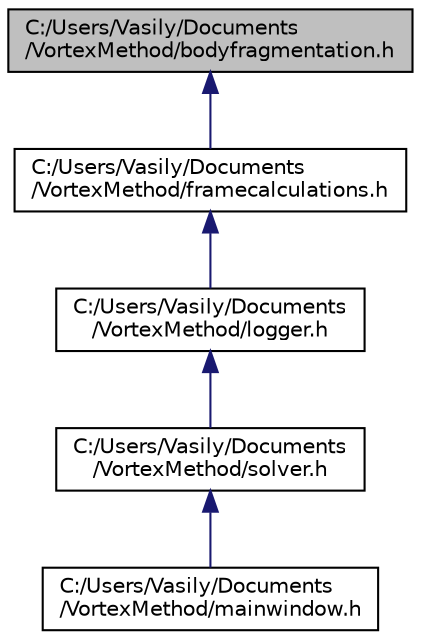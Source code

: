 digraph "C:/Users/Vasily/Documents/VortexMethod/bodyfragmentation.h"
{
  edge [fontname="Helvetica",fontsize="10",labelfontname="Helvetica",labelfontsize="10"];
  node [fontname="Helvetica",fontsize="10",shape=record];
  Node11 [label="C:/Users/Vasily/Documents\l/VortexMethod/bodyfragmentation.h",height=0.2,width=0.4,color="black", fillcolor="grey75", style="filled", fontcolor="black"];
  Node11 -> Node12 [dir="back",color="midnightblue",fontsize="10",style="solid",fontname="Helvetica"];
  Node12 [label="C:/Users/Vasily/Documents\l/VortexMethod/framecalculations.h",height=0.2,width=0.4,color="black", fillcolor="white", style="filled",URL="$framecalculations_8h.html",tooltip="Заголовочный файл для описания классов, структур и перечислений для работы с рамками ..."];
  Node12 -> Node13 [dir="back",color="midnightblue",fontsize="10",style="solid",fontname="Helvetica"];
  Node13 [label="C:/Users/Vasily/Documents\l/VortexMethod/logger.h",height=0.2,width=0.4,color="black", fillcolor="white", style="filled",URL="$logger_8h.html",tooltip="Заголовочный файл для описания классов и перечистлений для работы с файлами "];
  Node13 -> Node14 [dir="back",color="midnightblue",fontsize="10",style="solid",fontname="Helvetica"];
  Node14 [label="C:/Users/Vasily/Documents\l/VortexMethod/solver.h",height=0.2,width=0.4,color="black", fillcolor="white", style="filled",URL="$solver_8h_source.html"];
  Node14 -> Node15 [dir="back",color="midnightblue",fontsize="10",style="solid",fontname="Helvetica"];
  Node15 [label="C:/Users/Vasily/Documents\l/VortexMethod/mainwindow.h",height=0.2,width=0.4,color="black", fillcolor="white", style="filled",URL="$mainwindow_8h_source.html"];
}
